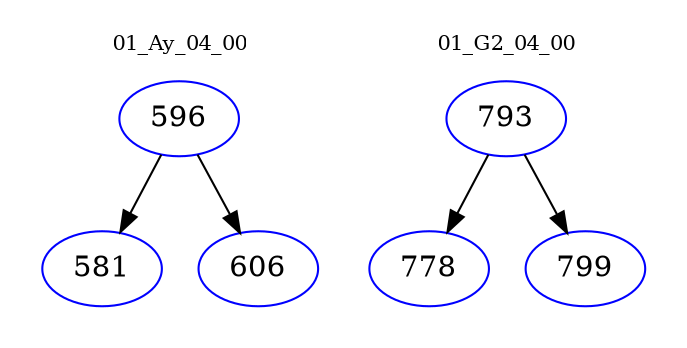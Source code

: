 digraph{
subgraph cluster_0 {
color = white
label = "01_Ay_04_00";
fontsize=10;
T0_596 [label="596", color="blue"]
T0_596 -> T0_581 [color="black"]
T0_581 [label="581", color="blue"]
T0_596 -> T0_606 [color="black"]
T0_606 [label="606", color="blue"]
}
subgraph cluster_1 {
color = white
label = "01_G2_04_00";
fontsize=10;
T1_793 [label="793", color="blue"]
T1_793 -> T1_778 [color="black"]
T1_778 [label="778", color="blue"]
T1_793 -> T1_799 [color="black"]
T1_799 [label="799", color="blue"]
}
}
